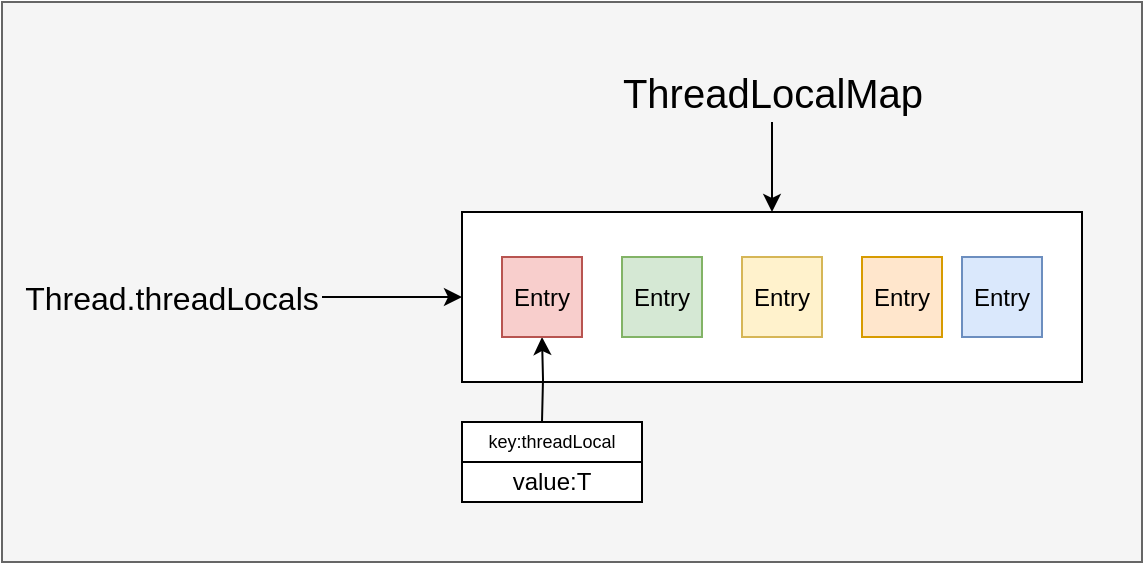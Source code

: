 <mxfile version="14.2.4" type="github">
  <diagram id="vLPEAtAq8fVcU0v8RBov" name="第 1 页">
    <mxGraphModel dx="1082" dy="433" grid="1" gridSize="10" guides="1" tooltips="1" connect="1" arrows="1" fold="1" page="1" pageScale="1" pageWidth="827" pageHeight="1169" math="0" shadow="0">
      <root>
        <mxCell id="0" />
        <mxCell id="1" parent="0" />
        <mxCell id="_Tr1XsDcMyPOo6Ubs319-24" value="" style="rounded=0;whiteSpace=wrap;html=1;fillColor=#f5f5f5;fontSize=16;fontColor=#333333;strokeColor=#666666;" parent="1" vertex="1">
          <mxGeometry x="130" y="70" width="570" height="280" as="geometry" />
        </mxCell>
        <mxCell id="_Tr1XsDcMyPOo6Ubs319-12" style="edgeStyle=orthogonalEdgeStyle;rounded=0;orthogonalLoop=1;jettySize=auto;html=1;entryX=0;entryY=0.5;entryDx=0;entryDy=0;" parent="1" source="_Tr1XsDcMyPOo6Ubs319-1" target="_Tr1XsDcMyPOo6Ubs319-2" edge="1">
          <mxGeometry relative="1" as="geometry" />
        </mxCell>
        <mxCell id="_Tr1XsDcMyPOo6Ubs319-1" value="&lt;font style=&quot;font-size: 16px&quot;&gt;Thread.threadLocals&lt;/font&gt;" style="text;html=1;strokeColor=none;fillColor=none;align=center;verticalAlign=middle;whiteSpace=wrap;rounded=0;" parent="1" vertex="1">
          <mxGeometry x="140" y="202.5" width="150" height="30" as="geometry" />
        </mxCell>
        <mxCell id="_Tr1XsDcMyPOo6Ubs319-2" value="" style="rounded=0;whiteSpace=wrap;html=1;" parent="1" vertex="1">
          <mxGeometry x="360" y="175" width="310" height="85" as="geometry" />
        </mxCell>
        <mxCell id="_Tr1XsDcMyPOo6Ubs319-14" style="edgeStyle=orthogonalEdgeStyle;rounded=0;orthogonalLoop=1;jettySize=auto;html=1;fontSize=20;" parent="1" source="_Tr1XsDcMyPOo6Ubs319-13" target="_Tr1XsDcMyPOo6Ubs319-2" edge="1">
          <mxGeometry relative="1" as="geometry" />
        </mxCell>
        <mxCell id="_Tr1XsDcMyPOo6Ubs319-13" value="ThreadLocalMap" style="text;html=1;align=center;verticalAlign=middle;resizable=0;points=[];autosize=1;fontSize=20;" parent="1" vertex="1">
          <mxGeometry x="430" y="100" width="170" height="30" as="geometry" />
        </mxCell>
        <mxCell id="_Tr1XsDcMyPOo6Ubs319-16" style="edgeStyle=orthogonalEdgeStyle;rounded=0;orthogonalLoop=1;jettySize=auto;html=1;entryX=0.5;entryY=1;entryDx=0;entryDy=0;fontSize=16;fontColor=#000000;" parent="1" target="_Tr1XsDcMyPOo6Ubs319-4" edge="1">
          <mxGeometry relative="1" as="geometry">
            <mxPoint x="400" y="280" as="sourcePoint" />
          </mxGeometry>
        </mxCell>
        <mxCell id="_Tr1XsDcMyPOo6Ubs319-23" value="" style="group" parent="1" vertex="1" connectable="0">
          <mxGeometry x="380" y="197.5" width="270" height="40" as="geometry" />
        </mxCell>
        <mxCell id="_Tr1XsDcMyPOo6Ubs319-4" value="Entry" style="rounded=0;whiteSpace=wrap;html=1;fillColor=#f8cecc;strokeColor=#b85450;" parent="_Tr1XsDcMyPOo6Ubs319-23" vertex="1">
          <mxGeometry width="40" height="40" as="geometry" />
        </mxCell>
        <mxCell id="_Tr1XsDcMyPOo6Ubs319-5" value="&lt;span&gt;Entry&lt;/span&gt;" style="rounded=0;whiteSpace=wrap;html=1;fillColor=#d5e8d4;strokeColor=#82b366;" parent="_Tr1XsDcMyPOo6Ubs319-23" vertex="1">
          <mxGeometry x="60" width="40" height="40" as="geometry" />
        </mxCell>
        <mxCell id="_Tr1XsDcMyPOo6Ubs319-7" value="&lt;span&gt;Entry&lt;/span&gt;" style="rounded=0;whiteSpace=wrap;html=1;fillColor=#fff2cc;strokeColor=#d6b656;" parent="_Tr1XsDcMyPOo6Ubs319-23" vertex="1">
          <mxGeometry x="120" width="40" height="40" as="geometry" />
        </mxCell>
        <mxCell id="_Tr1XsDcMyPOo6Ubs319-9" value="&lt;span&gt;Entry&lt;/span&gt;" style="rounded=0;whiteSpace=wrap;html=1;fillColor=#ffe6cc;strokeColor=#d79b00;" parent="_Tr1XsDcMyPOo6Ubs319-23" vertex="1">
          <mxGeometry x="180" width="40" height="40" as="geometry" />
        </mxCell>
        <mxCell id="_Tr1XsDcMyPOo6Ubs319-10" value="&lt;span&gt;Entry&lt;/span&gt;" style="rounded=0;whiteSpace=wrap;html=1;fillColor=#dae8fc;strokeColor=#6c8ebf;" parent="_Tr1XsDcMyPOo6Ubs319-23" vertex="1">
          <mxGeometry x="230" width="40" height="40" as="geometry" />
        </mxCell>
        <mxCell id="1vhtTcmX-5EDQz-RWkb0-1" value="" style="rounded=0;whiteSpace=wrap;html=1;" vertex="1" parent="1">
          <mxGeometry x="360" y="280" width="90" height="40" as="geometry" />
        </mxCell>
        <mxCell id="1vhtTcmX-5EDQz-RWkb0-2" value="&lt;font style=&quot;font-size: 9px;&quot;&gt;key:threadLocal&lt;/font&gt;" style="rounded=0;whiteSpace=wrap;html=1;fontSize=9;" vertex="1" parent="1">
          <mxGeometry x="360" y="280" width="90" height="20" as="geometry" />
        </mxCell>
        <mxCell id="1vhtTcmX-5EDQz-RWkb0-3" value="value:T" style="rounded=0;whiteSpace=wrap;html=1;" vertex="1" parent="1">
          <mxGeometry x="360" y="300" width="90" height="20" as="geometry" />
        </mxCell>
      </root>
    </mxGraphModel>
  </diagram>
</mxfile>

